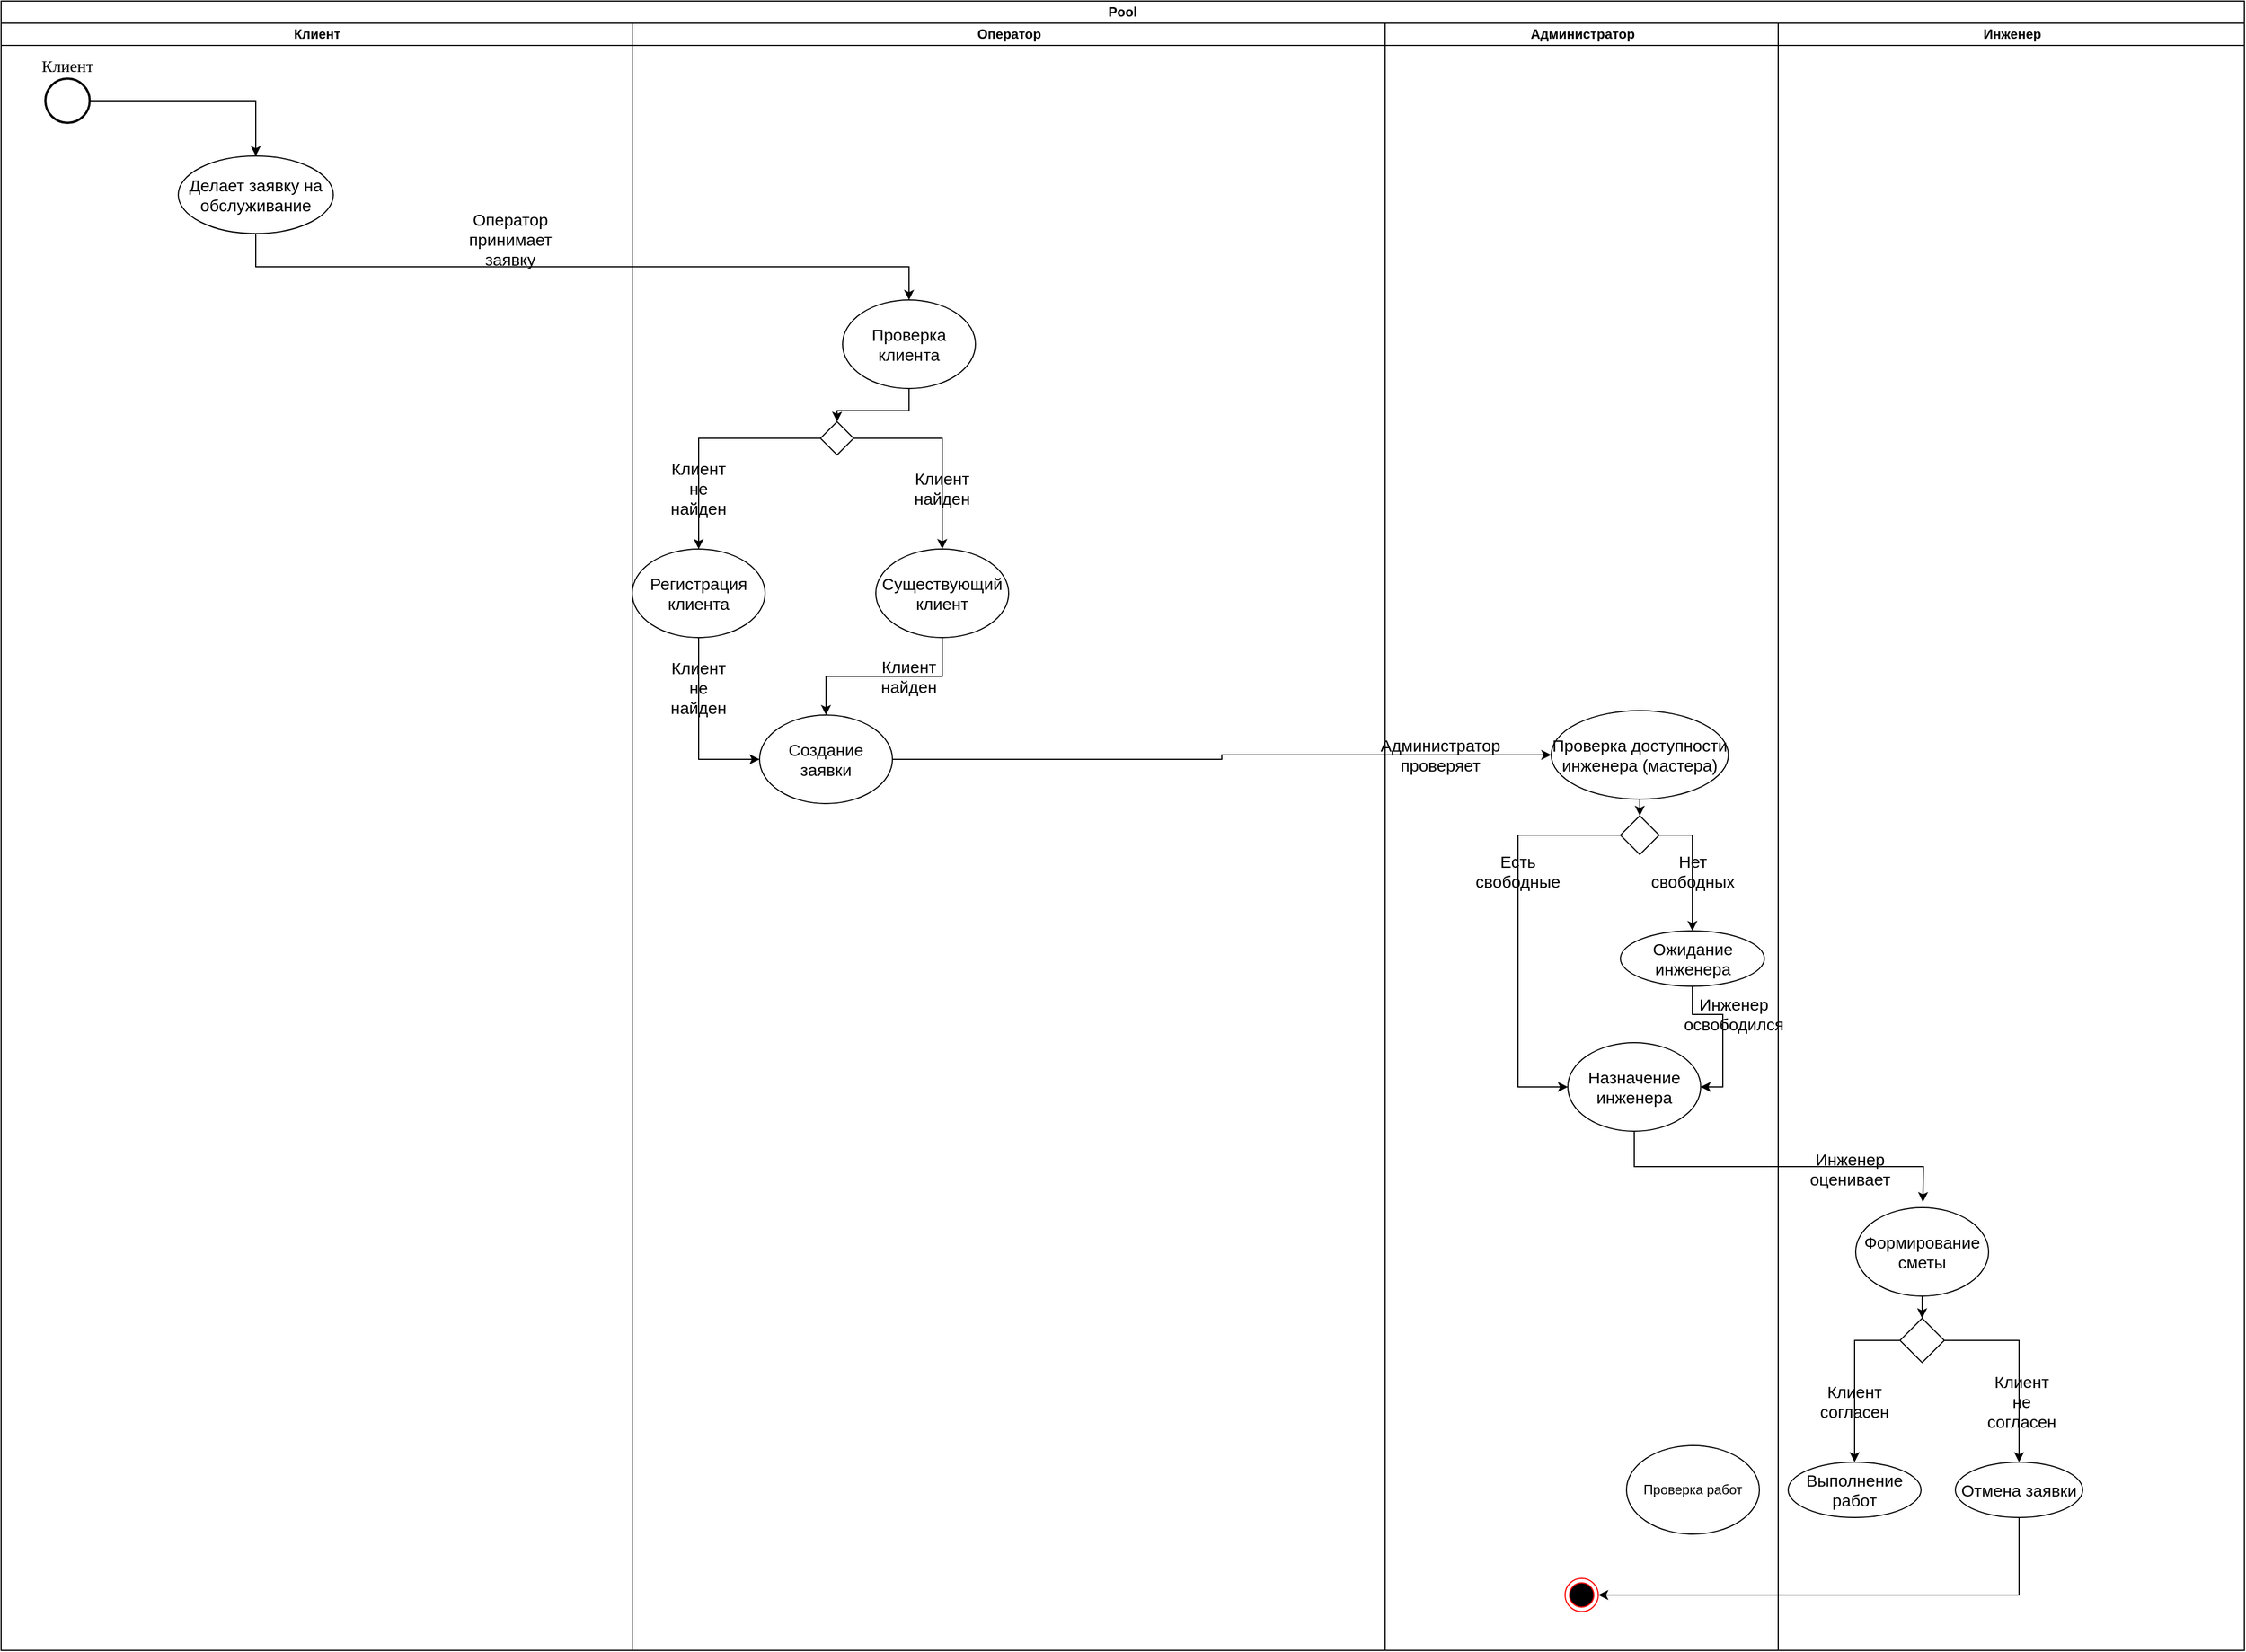 <mxfile version="25.0.3">
  <diagram name="Страница — 1" id="A_ea5z8T6nXJXxGebd3b">
    <mxGraphModel dx="2774" dy="1616" grid="1" gridSize="10" guides="1" tooltips="1" connect="1" arrows="1" fold="1" page="1" pageScale="1" pageWidth="827" pageHeight="1169" math="0" shadow="0">
      <root>
        <mxCell id="0" />
        <mxCell id="1" parent="0" />
        <mxCell id="W7bcFDazM616MEcdgTbA-58" value="Pool" style="swimlane;html=1;childLayout=stackLayout;resizeParent=1;resizeParentMax=0;startSize=20;whiteSpace=wrap;" vertex="1" parent="1">
          <mxGeometry x="-1360" y="-170" width="2026" height="1490" as="geometry" />
        </mxCell>
        <mxCell id="W7bcFDazM616MEcdgTbA-59" value="Клиент" style="swimlane;html=1;startSize=20;" vertex="1" parent="W7bcFDazM616MEcdgTbA-58">
          <mxGeometry y="20" width="570" height="1470" as="geometry" />
        </mxCell>
        <mxCell id="W7bcFDazM616MEcdgTbA-81" style="edgeStyle=orthogonalEdgeStyle;rounded=0;orthogonalLoop=1;jettySize=auto;html=1;exitX=1;exitY=0.5;exitDx=0;exitDy=0;exitPerimeter=0;entryX=0.5;entryY=0;entryDx=0;entryDy=0;" edge="1" parent="W7bcFDazM616MEcdgTbA-59" source="W7bcFDazM616MEcdgTbA-2" target="W7bcFDazM616MEcdgTbA-1">
          <mxGeometry relative="1" as="geometry" />
        </mxCell>
        <mxCell id="W7bcFDazM616MEcdgTbA-2" value="&lt;font face=&quot;Times New Roman&quot;&gt;Клиент&lt;/font&gt;" style="strokeWidth=2;html=1;shape=mxgraph.flowchart.start_2;whiteSpace=wrap;labelPosition=center;verticalLabelPosition=top;align=center;verticalAlign=bottom;fontSize=15;" vertex="1" parent="W7bcFDazM616MEcdgTbA-59">
          <mxGeometry x="40" y="50" width="40" height="40" as="geometry" />
        </mxCell>
        <mxCell id="W7bcFDazM616MEcdgTbA-1" value="Делает заявку на обслуживание" style="ellipse;whiteSpace=wrap;html=1;fontSize=15;" vertex="1" parent="W7bcFDazM616MEcdgTbA-59">
          <mxGeometry x="160" y="120" width="140" height="70" as="geometry" />
        </mxCell>
        <mxCell id="W7bcFDazM616MEcdgTbA-6" value="Оператор принимает заявку" style="text;html=1;align=center;verticalAlign=middle;whiteSpace=wrap;rounded=0;fontSize=15;" vertex="1" parent="W7bcFDazM616MEcdgTbA-59">
          <mxGeometry x="430" y="180" width="60" height="30" as="geometry" />
        </mxCell>
        <mxCell id="W7bcFDazM616MEcdgTbA-60" value="Оператор" style="swimlane;html=1;startSize=20;" vertex="1" parent="W7bcFDazM616MEcdgTbA-58">
          <mxGeometry x="570" y="20" width="680" height="1470" as="geometry" />
        </mxCell>
        <mxCell id="W7bcFDazM616MEcdgTbA-65" style="edgeStyle=orthogonalEdgeStyle;rounded=0;orthogonalLoop=1;jettySize=auto;html=1;exitX=0.5;exitY=1;exitDx=0;exitDy=0;entryX=0.5;entryY=0;entryDx=0;entryDy=0;" edge="1" parent="W7bcFDazM616MEcdgTbA-60" source="W7bcFDazM616MEcdgTbA-7" target="W7bcFDazM616MEcdgTbA-11">
          <mxGeometry relative="1" as="geometry" />
        </mxCell>
        <mxCell id="W7bcFDazM616MEcdgTbA-7" value="Проверка клиента" style="ellipse;whiteSpace=wrap;html=1;fontSize=15;" vertex="1" parent="W7bcFDazM616MEcdgTbA-60">
          <mxGeometry x="190" y="250" width="120" height="80" as="geometry" />
        </mxCell>
        <mxCell id="W7bcFDazM616MEcdgTbA-9" value="Клиент не найден" style="text;html=1;align=center;verticalAlign=middle;whiteSpace=wrap;rounded=0;fontSize=15;" vertex="1" parent="W7bcFDazM616MEcdgTbA-60">
          <mxGeometry x="30" y="405" width="60" height="30" as="geometry" />
        </mxCell>
        <mxCell id="W7bcFDazM616MEcdgTbA-10" value="Клиент найден" style="text;html=1;align=center;verticalAlign=middle;whiteSpace=wrap;rounded=0;fontSize=15;" vertex="1" parent="W7bcFDazM616MEcdgTbA-60">
          <mxGeometry x="250" y="405" width="60" height="30" as="geometry" />
        </mxCell>
        <mxCell id="W7bcFDazM616MEcdgTbA-30" style="edgeStyle=orthogonalEdgeStyle;rounded=0;orthogonalLoop=1;jettySize=auto;html=1;exitX=0;exitY=0.5;exitDx=0;exitDy=0;entryX=0.5;entryY=0;entryDx=0;entryDy=0;fontSize=15;" edge="1" parent="W7bcFDazM616MEcdgTbA-60" source="W7bcFDazM616MEcdgTbA-11" target="W7bcFDazM616MEcdgTbA-12">
          <mxGeometry relative="1" as="geometry">
            <mxPoint x="160" y="370" as="sourcePoint" />
          </mxGeometry>
        </mxCell>
        <mxCell id="W7bcFDazM616MEcdgTbA-32" style="edgeStyle=orthogonalEdgeStyle;rounded=0;orthogonalLoop=1;jettySize=auto;html=1;exitX=0.5;exitY=1;exitDx=0;exitDy=0;entryX=0;entryY=0.5;entryDx=0;entryDy=0;fontSize=15;" edge="1" parent="W7bcFDazM616MEcdgTbA-60" source="W7bcFDazM616MEcdgTbA-12" target="W7bcFDazM616MEcdgTbA-14">
          <mxGeometry relative="1" as="geometry" />
        </mxCell>
        <mxCell id="W7bcFDazM616MEcdgTbA-12" value="Регистрация клиента" style="ellipse;whiteSpace=wrap;html=1;fontSize=15;" vertex="1" parent="W7bcFDazM616MEcdgTbA-60">
          <mxGeometry y="475" width="120" height="80" as="geometry" />
        </mxCell>
        <mxCell id="W7bcFDazM616MEcdgTbA-37" style="edgeStyle=orthogonalEdgeStyle;rounded=0;orthogonalLoop=1;jettySize=auto;html=1;exitX=0.5;exitY=1;exitDx=0;exitDy=0;entryX=0.5;entryY=0;entryDx=0;entryDy=0;fontSize=15;" edge="1" parent="W7bcFDazM616MEcdgTbA-60" source="W7bcFDazM616MEcdgTbA-13" target="W7bcFDazM616MEcdgTbA-14">
          <mxGeometry relative="1" as="geometry" />
        </mxCell>
        <mxCell id="W7bcFDazM616MEcdgTbA-13" value="Существующий клиент" style="ellipse;whiteSpace=wrap;html=1;fontSize=15;" vertex="1" parent="W7bcFDazM616MEcdgTbA-60">
          <mxGeometry x="220" y="475" width="120" height="80" as="geometry" />
        </mxCell>
        <mxCell id="W7bcFDazM616MEcdgTbA-14" value="Создание заявки" style="ellipse;whiteSpace=wrap;html=1;fontSize=15;" vertex="1" parent="W7bcFDazM616MEcdgTbA-60">
          <mxGeometry x="115" y="625" width="120" height="80" as="geometry" />
        </mxCell>
        <mxCell id="W7bcFDazM616MEcdgTbA-16" value="Клиент не найден" style="text;html=1;align=center;verticalAlign=middle;whiteSpace=wrap;rounded=0;fontSize=15;" vertex="1" parent="W7bcFDazM616MEcdgTbA-60">
          <mxGeometry x="30" y="585" width="60" height="30" as="geometry" />
        </mxCell>
        <mxCell id="W7bcFDazM616MEcdgTbA-15" value="Клиент найден" style="text;html=1;align=center;verticalAlign=middle;whiteSpace=wrap;rounded=0;fontSize=15;" vertex="1" parent="W7bcFDazM616MEcdgTbA-60">
          <mxGeometry x="220" y="575" width="60" height="30" as="geometry" />
        </mxCell>
        <mxCell id="W7bcFDazM616MEcdgTbA-66" style="edgeStyle=orthogonalEdgeStyle;rounded=0;orthogonalLoop=1;jettySize=auto;html=1;exitX=1;exitY=0.5;exitDx=0;exitDy=0;entryX=0.5;entryY=0;entryDx=0;entryDy=0;" edge="1" parent="W7bcFDazM616MEcdgTbA-60" source="W7bcFDazM616MEcdgTbA-11" target="W7bcFDazM616MEcdgTbA-13">
          <mxGeometry relative="1" as="geometry" />
        </mxCell>
        <mxCell id="W7bcFDazM616MEcdgTbA-11" value="" style="rhombus;whiteSpace=wrap;html=1;fontSize=15;" vertex="1" parent="W7bcFDazM616MEcdgTbA-60">
          <mxGeometry x="170" y="360" width="30" height="30" as="geometry" />
        </mxCell>
        <mxCell id="W7bcFDazM616MEcdgTbA-61" value="Администратор" style="swimlane;html=1;startSize=20;" vertex="1" parent="W7bcFDazM616MEcdgTbA-58">
          <mxGeometry x="1250" y="20" width="355" height="1470" as="geometry">
            <mxRectangle x="240" y="20" width="40" height="1020" as="alternateBounds" />
          </mxGeometry>
        </mxCell>
        <mxCell id="W7bcFDazM616MEcdgTbA-67" style="edgeStyle=orthogonalEdgeStyle;rounded=0;orthogonalLoop=1;jettySize=auto;html=1;exitX=0.5;exitY=1;exitDx=0;exitDy=0;entryX=0.5;entryY=0;entryDx=0;entryDy=0;" edge="1" parent="W7bcFDazM616MEcdgTbA-61" source="W7bcFDazM616MEcdgTbA-17" target="W7bcFDazM616MEcdgTbA-25">
          <mxGeometry relative="1" as="geometry" />
        </mxCell>
        <mxCell id="W7bcFDazM616MEcdgTbA-17" value="Проверка доступности инженера (мастера)" style="ellipse;whiteSpace=wrap;html=1;fontSize=15;" vertex="1" parent="W7bcFDazM616MEcdgTbA-61">
          <mxGeometry x="150" y="621" width="160" height="80" as="geometry" />
        </mxCell>
        <mxCell id="W7bcFDazM616MEcdgTbA-18" value="Администратор проверяет" style="text;html=1;align=center;verticalAlign=middle;whiteSpace=wrap;rounded=0;fontSize=15;" vertex="1" parent="W7bcFDazM616MEcdgTbA-61">
          <mxGeometry x="20" y="646" width="60" height="30" as="geometry" />
        </mxCell>
        <mxCell id="W7bcFDazM616MEcdgTbA-22" value="Нет свободных" style="text;html=1;align=center;verticalAlign=middle;whiteSpace=wrap;rounded=0;fontSize=15;" vertex="1" parent="W7bcFDazM616MEcdgTbA-61">
          <mxGeometry x="247.5" y="751" width="60" height="30" as="geometry" />
        </mxCell>
        <mxCell id="W7bcFDazM616MEcdgTbA-23" value="Есть свободные" style="text;html=1;align=center;verticalAlign=middle;whiteSpace=wrap;rounded=0;fontSize=15;" vertex="1" parent="W7bcFDazM616MEcdgTbA-61">
          <mxGeometry x="90" y="751" width="60" height="30" as="geometry" />
        </mxCell>
        <mxCell id="W7bcFDazM616MEcdgTbA-70" style="edgeStyle=orthogonalEdgeStyle;rounded=0;orthogonalLoop=1;jettySize=auto;html=1;exitX=0.5;exitY=1;exitDx=0;exitDy=0;entryX=1;entryY=0.5;entryDx=0;entryDy=0;" edge="1" parent="W7bcFDazM616MEcdgTbA-61" source="W7bcFDazM616MEcdgTbA-24" target="W7bcFDazM616MEcdgTbA-38">
          <mxGeometry relative="1" as="geometry" />
        </mxCell>
        <mxCell id="W7bcFDazM616MEcdgTbA-24" value="Ожидание инженера" style="ellipse;whiteSpace=wrap;html=1;fontSize=15;" vertex="1" parent="W7bcFDazM616MEcdgTbA-61">
          <mxGeometry x="212.5" y="820" width="130" height="50" as="geometry" />
        </mxCell>
        <mxCell id="W7bcFDazM616MEcdgTbA-68" style="edgeStyle=orthogonalEdgeStyle;rounded=0;orthogonalLoop=1;jettySize=auto;html=1;exitX=1;exitY=0.5;exitDx=0;exitDy=0;entryX=0.5;entryY=0;entryDx=0;entryDy=0;" edge="1" parent="W7bcFDazM616MEcdgTbA-61" source="W7bcFDazM616MEcdgTbA-25" target="W7bcFDazM616MEcdgTbA-24">
          <mxGeometry relative="1" as="geometry" />
        </mxCell>
        <mxCell id="W7bcFDazM616MEcdgTbA-69" style="edgeStyle=orthogonalEdgeStyle;rounded=0;orthogonalLoop=1;jettySize=auto;html=1;exitX=0;exitY=0.5;exitDx=0;exitDy=0;entryX=0;entryY=0.5;entryDx=0;entryDy=0;" edge="1" parent="W7bcFDazM616MEcdgTbA-61" source="W7bcFDazM616MEcdgTbA-25" target="W7bcFDazM616MEcdgTbA-38">
          <mxGeometry relative="1" as="geometry">
            <Array as="points">
              <mxPoint x="120" y="734" />
              <mxPoint x="120" y="961" />
            </Array>
          </mxGeometry>
        </mxCell>
        <mxCell id="W7bcFDazM616MEcdgTbA-25" value="" style="rhombus;whiteSpace=wrap;html=1;fontSize=15;" vertex="1" parent="W7bcFDazM616MEcdgTbA-61">
          <mxGeometry x="212.5" y="716" width="35" height="35" as="geometry" />
        </mxCell>
        <mxCell id="W7bcFDazM616MEcdgTbA-26" value="Инженер освободился" style="text;html=1;align=center;verticalAlign=middle;whiteSpace=wrap;rounded=0;fontSize=15;" vertex="1" parent="W7bcFDazM616MEcdgTbA-61">
          <mxGeometry x="285" y="880" width="60" height="30" as="geometry" />
        </mxCell>
        <mxCell id="W7bcFDazM616MEcdgTbA-38" value="Назначение инженера" style="ellipse;whiteSpace=wrap;html=1;fontSize=15;" vertex="1" parent="W7bcFDazM616MEcdgTbA-61">
          <mxGeometry x="165" y="921" width="120" height="80" as="geometry" />
        </mxCell>
        <mxCell id="W7bcFDazM616MEcdgTbA-47" value="" style="ellipse;html=1;shape=endState;fillColor=#000000;strokeColor=#ff0000;fontSize=15;" vertex="1" parent="W7bcFDazM616MEcdgTbA-61">
          <mxGeometry x="162.5" y="1405" width="30" height="30" as="geometry" />
        </mxCell>
        <mxCell id="W7bcFDazM616MEcdgTbA-82" value="Проверка работ" style="ellipse;whiteSpace=wrap;html=1;" vertex="1" parent="W7bcFDazM616MEcdgTbA-61">
          <mxGeometry x="218" y="1285" width="120" height="80" as="geometry" />
        </mxCell>
        <mxCell id="W7bcFDazM616MEcdgTbA-62" value="Инженер" style="swimlane;html=1;startSize=20;" vertex="1" parent="W7bcFDazM616MEcdgTbA-58">
          <mxGeometry x="1605" y="20" width="421" height="1470" as="geometry" />
        </mxCell>
        <mxCell id="W7bcFDazM616MEcdgTbA-71" style="edgeStyle=orthogonalEdgeStyle;rounded=0;orthogonalLoop=1;jettySize=auto;html=1;exitX=0.5;exitY=1;exitDx=0;exitDy=0;" edge="1" parent="W7bcFDazM616MEcdgTbA-62" source="W7bcFDazM616MEcdgTbA-38">
          <mxGeometry relative="1" as="geometry">
            <mxPoint x="130.667" y="1065" as="targetPoint" />
            <mxPoint x="130" y="1010" as="sourcePoint" />
          </mxGeometry>
        </mxCell>
        <mxCell id="W7bcFDazM616MEcdgTbA-50" style="edgeStyle=orthogonalEdgeStyle;rounded=0;orthogonalLoop=1;jettySize=auto;html=1;exitX=0.5;exitY=1;exitDx=0;exitDy=0;entryX=0.5;entryY=0;entryDx=0;entryDy=0;fontSize=15;" edge="1" parent="W7bcFDazM616MEcdgTbA-62" source="W7bcFDazM616MEcdgTbA-39" target="W7bcFDazM616MEcdgTbA-43">
          <mxGeometry relative="1" as="geometry" />
        </mxCell>
        <mxCell id="W7bcFDazM616MEcdgTbA-39" value="Формирование сметы" style="ellipse;whiteSpace=wrap;html=1;fontSize=15;" vertex="1" parent="W7bcFDazM616MEcdgTbA-62">
          <mxGeometry x="70" y="1070" width="120" height="80" as="geometry" />
        </mxCell>
        <mxCell id="W7bcFDazM616MEcdgTbA-40" value="Инженер оценивает" style="text;html=1;align=center;verticalAlign=middle;whiteSpace=wrap;rounded=0;fontSize=15;" vertex="1" parent="W7bcFDazM616MEcdgTbA-62">
          <mxGeometry x="35" y="1020" width="60" height="30" as="geometry" />
        </mxCell>
        <mxCell id="W7bcFDazM616MEcdgTbA-51" style="edgeStyle=orthogonalEdgeStyle;rounded=0;orthogonalLoop=1;jettySize=auto;html=1;exitX=1;exitY=0.5;exitDx=0;exitDy=0;entryX=0.5;entryY=0;entryDx=0;entryDy=0;fontSize=15;" edge="1" parent="W7bcFDazM616MEcdgTbA-62" source="W7bcFDazM616MEcdgTbA-43" target="W7bcFDazM616MEcdgTbA-46">
          <mxGeometry relative="1" as="geometry" />
        </mxCell>
        <mxCell id="W7bcFDazM616MEcdgTbA-78" style="edgeStyle=orthogonalEdgeStyle;rounded=0;orthogonalLoop=1;jettySize=auto;html=1;exitX=0;exitY=0.5;exitDx=0;exitDy=0;entryX=0.5;entryY=0;entryDx=0;entryDy=0;" edge="1" parent="W7bcFDazM616MEcdgTbA-62" source="W7bcFDazM616MEcdgTbA-43" target="W7bcFDazM616MEcdgTbA-52">
          <mxGeometry relative="1" as="geometry" />
        </mxCell>
        <mxCell id="W7bcFDazM616MEcdgTbA-43" value="" style="rhombus;whiteSpace=wrap;html=1;fontSize=15;" vertex="1" parent="W7bcFDazM616MEcdgTbA-62">
          <mxGeometry x="110" y="1170" width="40" height="40" as="geometry" />
        </mxCell>
        <mxCell id="W7bcFDazM616MEcdgTbA-45" value="Клиент не согласен" style="text;html=1;align=center;verticalAlign=middle;whiteSpace=wrap;rounded=0;fontSize=15;" vertex="1" parent="W7bcFDazM616MEcdgTbA-62">
          <mxGeometry x="190" y="1230" width="60" height="30" as="geometry" />
        </mxCell>
        <mxCell id="W7bcFDazM616MEcdgTbA-46" value="Отмена заявки" style="ellipse;whiteSpace=wrap;html=1;fontSize=15;" vertex="1" parent="W7bcFDazM616MEcdgTbA-62">
          <mxGeometry x="160" y="1300" width="115" height="50" as="geometry" />
        </mxCell>
        <mxCell id="W7bcFDazM616MEcdgTbA-52" value="Выполнение работ" style="ellipse;whiteSpace=wrap;html=1;fontSize=15;" vertex="1" parent="W7bcFDazM616MEcdgTbA-62">
          <mxGeometry x="9" y="1300" width="120" height="50" as="geometry" />
        </mxCell>
        <mxCell id="W7bcFDazM616MEcdgTbA-44" value="Клиент согласен" style="text;html=1;align=center;verticalAlign=middle;whiteSpace=wrap;rounded=0;fontSize=15;" vertex="1" parent="W7bcFDazM616MEcdgTbA-62">
          <mxGeometry x="39" y="1230" width="60" height="30" as="geometry" />
        </mxCell>
        <mxCell id="W7bcFDazM616MEcdgTbA-28" style="edgeStyle=orthogonalEdgeStyle;rounded=0;orthogonalLoop=1;jettySize=auto;html=1;exitX=0.5;exitY=1;exitDx=0;exitDy=0;entryX=0.5;entryY=0;entryDx=0;entryDy=0;fontSize=15;" edge="1" parent="W7bcFDazM616MEcdgTbA-58" source="W7bcFDazM616MEcdgTbA-1" target="W7bcFDazM616MEcdgTbA-7">
          <mxGeometry relative="1" as="geometry" />
        </mxCell>
        <mxCell id="W7bcFDazM616MEcdgTbA-21" style="edgeStyle=orthogonalEdgeStyle;rounded=0;orthogonalLoop=1;jettySize=auto;html=1;exitX=1;exitY=0.5;exitDx=0;exitDy=0;entryX=0;entryY=0.5;entryDx=0;entryDy=0;fontSize=15;" edge="1" parent="W7bcFDazM616MEcdgTbA-58" source="W7bcFDazM616MEcdgTbA-14" target="W7bcFDazM616MEcdgTbA-17">
          <mxGeometry relative="1" as="geometry" />
        </mxCell>
        <mxCell id="W7bcFDazM616MEcdgTbA-80" style="edgeStyle=orthogonalEdgeStyle;rounded=0;orthogonalLoop=1;jettySize=auto;html=1;exitX=0.5;exitY=1;exitDx=0;exitDy=0;entryX=1;entryY=0.5;entryDx=0;entryDy=0;" edge="1" parent="W7bcFDazM616MEcdgTbA-58" source="W7bcFDazM616MEcdgTbA-46" target="W7bcFDazM616MEcdgTbA-47">
          <mxGeometry relative="1" as="geometry" />
        </mxCell>
      </root>
    </mxGraphModel>
  </diagram>
</mxfile>
